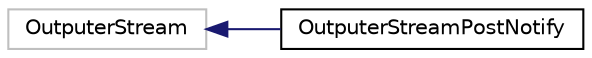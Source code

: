 digraph "Graphical Class Hierarchy"
{
 // LATEX_PDF_SIZE
  edge [fontname="Helvetica",fontsize="10",labelfontname="Helvetica",labelfontsize="10"];
  node [fontname="Helvetica",fontsize="10",shape=record];
  rankdir="LR";
  Node91 [label="OutputerStream",height=0.2,width=0.4,color="grey75", fillcolor="white", style="filled",tooltip=" "];
  Node91 -> Node0 [dir="back",color="midnightblue",fontsize="10",style="solid",fontname="Helvetica"];
  Node0 [label="OutputerStreamPostNotify",height=0.2,width=0.4,color="black", fillcolor="white", style="filled",URL="$classmoja_1_1modules_1_1cbm_1_1OutputerStreamPostNotify.html",tooltip=" "];
}
